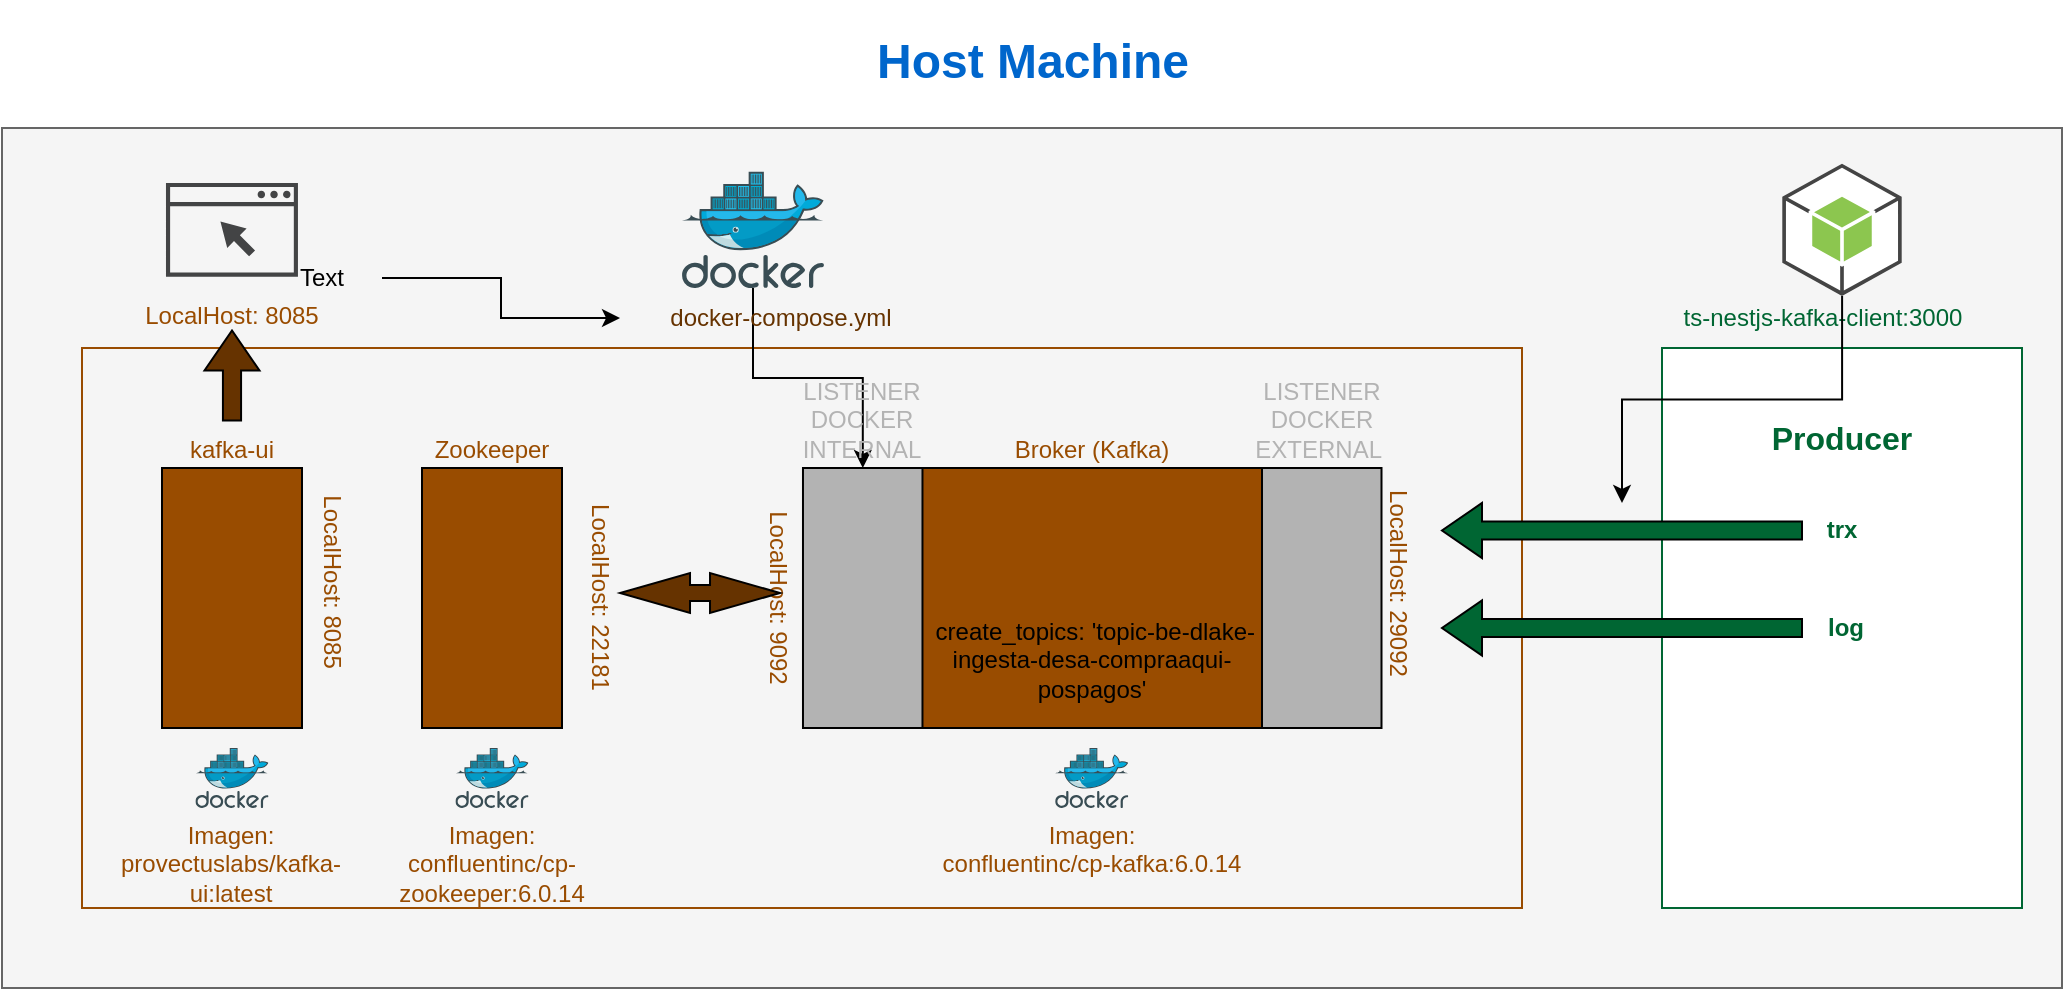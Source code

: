 <mxfile version="24.6.4" type="device">
  <diagram name="Página-1" id="6JuMw-_3IWvTOoNxp95M">
    <mxGraphModel dx="2074" dy="2365" grid="1" gridSize="10" guides="1" tooltips="1" connect="1" arrows="1" fold="1" page="1" pageScale="1" pageWidth="827" pageHeight="1169" background="#ffffff" math="0" shadow="0">
      <root>
        <mxCell id="0" />
        <mxCell id="1" parent="0" />
        <mxCell id="WI-DW6TrRd7pxDAubSdQ-1" value="&lt;h1&gt;Host Machine&lt;/h1&gt;" style="rounded=0;fillColor=#f5f5f5;strokeColor=#666666;verticalAlign=bottom;textShadow=0;html=1;labelPosition=center;verticalLabelPosition=top;align=center;fontStyle=1;fontColor=#0066CC;" vertex="1" parent="1">
          <mxGeometry x="40" y="50" width="1030" height="430" as="geometry" />
        </mxCell>
        <mxCell id="WI-DW6TrRd7pxDAubSdQ-2" value="" style="rounded=0;whiteSpace=wrap;html=1;labelBackgroundColor=none;fillColor=#f5f5f5;fontColor=#994C00;strokeColor=#994C00;labelPosition=center;verticalLabelPosition=top;align=center;verticalAlign=bottom;" vertex="1" parent="1">
          <mxGeometry x="80" y="160" width="720" height="280" as="geometry" />
        </mxCell>
        <mxCell id="WI-DW6TrRd7pxDAubSdQ-19" value="" style="edgeStyle=orthogonalEdgeStyle;rounded=0;orthogonalLoop=1;jettySize=auto;html=1;" edge="1" parent="1" source="WI-DW6TrRd7pxDAubSdQ-3" target="WI-DW6TrRd7pxDAubSdQ-13">
          <mxGeometry relative="1" as="geometry" />
        </mxCell>
        <mxCell id="WI-DW6TrRd7pxDAubSdQ-3" value="" style="image;sketch=0;aspect=fixed;html=1;points=[];align=center;fontSize=12;image=img/lib/mscae/Docker.svg;" vertex="1" parent="1">
          <mxGeometry x="380" y="71.8" width="70.98" height="58.2" as="geometry" />
        </mxCell>
        <mxCell id="WI-DW6TrRd7pxDAubSdQ-4" value="Broker (Kafka)" style="rounded=0;whiteSpace=wrap;html=1;labelBackgroundColor=none;labelPosition=center;verticalLabelPosition=top;align=center;verticalAlign=bottom;fillColor=#994C00;fontColor=#994C00;" vertex="1" parent="1">
          <mxGeometry x="499.75" y="220" width="170.25" height="130" as="geometry" />
        </mxCell>
        <mxCell id="WI-DW6TrRd7pxDAubSdQ-7" value="Imagen:&lt;div&gt;confluentinc/cp-kafka:6.0.14&lt;/div&gt;" style="text;whiteSpace=wrap;html=1;fontColor=#994C00;align=center;" vertex="1" parent="1">
          <mxGeometry x="504.63" y="390" width="160.49" height="20" as="geometry" />
        </mxCell>
        <mxCell id="WI-DW6TrRd7pxDAubSdQ-8" value="" style="image;sketch=0;aspect=fixed;html=1;points=[];align=center;fontSize=12;image=img/lib/mscae/Docker.svg;" vertex="1" parent="1">
          <mxGeometry x="566.58" y="360" width="36.59" height="30" as="geometry" />
        </mxCell>
        <mxCell id="WI-DW6TrRd7pxDAubSdQ-9" value="LISTENER DOCKER EXTERNAL&amp;nbsp;" style="rounded=0;whiteSpace=wrap;fillColor=#B3B3B3;labelPosition=center;verticalLabelPosition=top;align=center;verticalAlign=bottom;fontColor=#B3B3B3;html=1;fontSize=12;" vertex="1" parent="1">
          <mxGeometry x="670" y="220" width="59.75" height="130" as="geometry" />
        </mxCell>
        <mxCell id="WI-DW6TrRd7pxDAubSdQ-10" value="LocalHost: 29092" style="text;whiteSpace=wrap;html=1;fontColor=#994C00;align=center;rotation=90;" vertex="1" parent="1">
          <mxGeometry x="670" y="265" width="140.49" height="25" as="geometry" />
        </mxCell>
        <mxCell id="WI-DW6TrRd7pxDAubSdQ-12" value="&amp;nbsp;create_topics: &#39;topic-be-dlake-ingesta-desa-compraaqui-pospagos&#39;" style="text;html=1;align=center;verticalAlign=middle;whiteSpace=wrap;rounded=0;" vertex="1" parent="1">
          <mxGeometry x="494.87" y="290" width="180" height="52.5" as="geometry" />
        </mxCell>
        <mxCell id="WI-DW6TrRd7pxDAubSdQ-13" value="LISTENER DOCKER INTERNAL" style="rounded=0;whiteSpace=wrap;fillColor=#B3B3B3;labelPosition=center;verticalLabelPosition=top;align=center;verticalAlign=bottom;fontColor=#B3B3B3;html=1;fontSize=12;" vertex="1" parent="1">
          <mxGeometry x="440.49" y="220" width="59.75" height="130" as="geometry" />
        </mxCell>
        <mxCell id="WI-DW6TrRd7pxDAubSdQ-14" value="LocalHost: 9092" style="text;whiteSpace=wrap;html=1;fontColor=#994C00;align=center;rotation=90;" vertex="1" parent="1">
          <mxGeometry x="359.26" y="272.5" width="140.49" height="25" as="geometry" />
        </mxCell>
        <mxCell id="WI-DW6TrRd7pxDAubSdQ-15" value="Zookeeper" style="rounded=0;whiteSpace=wrap;html=1;labelBackgroundColor=none;labelPosition=center;verticalLabelPosition=top;align=center;verticalAlign=bottom;fillColor=#994C00;fontColor=#994C00;" vertex="1" parent="1">
          <mxGeometry x="250" y="220" width="70" height="130" as="geometry" />
        </mxCell>
        <mxCell id="WI-DW6TrRd7pxDAubSdQ-16" value="" style="image;sketch=0;aspect=fixed;html=1;points=[];align=center;fontSize=12;image=img/lib/mscae/Docker.svg;" vertex="1" parent="1">
          <mxGeometry x="266.71" y="360" width="36.59" height="30" as="geometry" />
        </mxCell>
        <mxCell id="WI-DW6TrRd7pxDAubSdQ-17" value="Imagen:&lt;div&gt;confluentinc/cp-zookeeper:6.0.14&lt;/div&gt;" style="text;whiteSpace=wrap;html=1;fontColor=#994C00;align=center;" vertex="1" parent="1">
          <mxGeometry x="204.76" y="390" width="160.49" height="20" as="geometry" />
        </mxCell>
        <mxCell id="WI-DW6TrRd7pxDAubSdQ-47" value="" style="edgeStyle=orthogonalEdgeStyle;rounded=0;orthogonalLoop=1;jettySize=auto;html=1;" edge="1" parent="1" source="WI-DW6TrRd7pxDAubSdQ-20" target="WI-DW6TrRd7pxDAubSdQ-21">
          <mxGeometry relative="1" as="geometry" />
        </mxCell>
        <mxCell id="WI-DW6TrRd7pxDAubSdQ-20" value="Text" style="text;html=1;align=center;verticalAlign=middle;whiteSpace=wrap;rounded=0;" vertex="1" parent="1">
          <mxGeometry x="170" y="110" width="60" height="30" as="geometry" />
        </mxCell>
        <mxCell id="WI-DW6TrRd7pxDAubSdQ-21" value="docker-compose.yml" style="text;html=1;align=center;verticalAlign=middle;whiteSpace=wrap;rounded=0;fontColor=#663300;" vertex="1" parent="1">
          <mxGeometry x="349.01" y="130" width="160.98" height="30" as="geometry" />
        </mxCell>
        <mxCell id="WI-DW6TrRd7pxDAubSdQ-22" value="LocalHost: 22181" style="text;whiteSpace=wrap;html=1;fontColor=#994C00;align=center;rotation=90;" vertex="1" parent="1">
          <mxGeometry x="270.49" y="272.5" width="140.49" height="25" as="geometry" />
        </mxCell>
        <mxCell id="WI-DW6TrRd7pxDAubSdQ-23" value="kafka-ui" style="rounded=0;whiteSpace=wrap;html=1;labelBackgroundColor=none;labelPosition=center;verticalLabelPosition=top;align=center;verticalAlign=bottom;fillColor=#994C00;fontColor=#994C00;" vertex="1" parent="1">
          <mxGeometry x="120" y="220" width="70" height="130" as="geometry" />
        </mxCell>
        <mxCell id="WI-DW6TrRd7pxDAubSdQ-24" value="&lt;div&gt;Imagen: provectuslabs/kafka-ui:latest&lt;span style=&quot;color: rgba(0, 0, 0, 0); font-family: monospace; font-size: 0px; text-align: start; text-wrap: nowrap; background-color: initial;&quot;&gt;%3CmxGraphModel%3E%3Croot%3E%3CmxCell%20id%3D%220%22%2F%3E%3CmxCell%20id%3D%221%22%20parent%3D%220%22%2F%3E%3CmxCell%20id%3D%222%22%20value%3D%22Imagen%3A%26lt%3Bdiv%26gt%3Bconfluentinc%2Fcp-zookeeper%3A6.0.14%26lt%3B%2Fdiv%26gt%3B%22%20style%3D%22text%3BwhiteSpace%3Dwrap%3Bhtml%3D1%3BfontColor%3D%23994C00%3Balign%3Dcenter%3B%22%20vertex%3D%221%22%20parent%3D%221%22%3E%3CmxGeometry%20x%3D%22204.76%22%20y%3D%22390%22%20width%3D%22160.49%22%20height%3D%2220%22%20as%3D%22geometry%22%2F%3E%3C%2FmxCell%3E%3C%2Froot%3E%3C%2FmxGraphModel%3E&lt;/span&gt;&lt;/div&gt;" style="text;whiteSpace=wrap;html=1;fontColor=#994C00;align=center;" vertex="1" parent="1">
          <mxGeometry x="107.37" y="390" width="95.25" height="20" as="geometry" />
        </mxCell>
        <mxCell id="WI-DW6TrRd7pxDAubSdQ-25" value="" style="image;sketch=0;aspect=fixed;html=1;points=[];align=center;fontSize=12;image=img/lib/mscae/Docker.svg;" vertex="1" parent="1">
          <mxGeometry x="136.7" y="360" width="36.59" height="30" as="geometry" />
        </mxCell>
        <mxCell id="WI-DW6TrRd7pxDAubSdQ-30" value="" style="sketch=0;pointerEvents=1;shadow=0;dashed=0;html=1;strokeColor=none;fillColor=#434445;aspect=fixed;labelPosition=center;verticalLabelPosition=bottom;verticalAlign=top;align=center;outlineConnect=0;shape=mxgraph.vvd.web_browser;" vertex="1" parent="1">
          <mxGeometry x="121.99" y="77.47" width="65.99" height="46.85" as="geometry" />
        </mxCell>
        <mxCell id="WI-DW6TrRd7pxDAubSdQ-31" value="LocalHost: 8085" style="text;whiteSpace=wrap;html=1;fontColor=#994C00;align=center;rotation=90;" vertex="1" parent="1">
          <mxGeometry x="136.7" y="265" width="140.49" height="25" as="geometry" />
        </mxCell>
        <mxCell id="WI-DW6TrRd7pxDAubSdQ-32" value="&lt;h2&gt;&lt;br&gt;&lt;/h2&gt;" style="rounded=0;whiteSpace=wrap;html=1;fillColor=#FFFFFF;strokeColor=#006633;labelPosition=center;verticalLabelPosition=top;align=center;verticalAlign=bottom;fontColor=#006633;" vertex="1" parent="1">
          <mxGeometry x="870" y="160" width="180" height="280" as="geometry" />
        </mxCell>
        <mxCell id="WI-DW6TrRd7pxDAubSdQ-33" value="ts-nestjs-kafka-client:3000" style="text;html=1;align=center;verticalAlign=middle;whiteSpace=wrap;rounded=0;fontColor=#006633;" vertex="1" parent="1">
          <mxGeometry x="870" y="130" width="160.98" height="30" as="geometry" />
        </mxCell>
        <mxCell id="WI-DW6TrRd7pxDAubSdQ-39" value="" style="html=1;shadow=0;dashed=0;align=center;verticalAlign=middle;shape=mxgraph.arrows2.arrow;dy=0.67;dx=20;notch=0;rotation=-180;fillColor=#006633;" vertex="1" parent="1">
          <mxGeometry x="760" y="286.25" width="180" height="27.5" as="geometry" />
        </mxCell>
        <mxCell id="WI-DW6TrRd7pxDAubSdQ-40" value="" style="html=1;shadow=0;dashed=0;align=center;verticalAlign=middle;shape=mxgraph.arrows2.arrow;dy=0.67;dx=20;notch=0;rotation=-90;fillColor=#663300;" vertex="1" parent="1">
          <mxGeometry x="132.5" y="160" width="45" height="27.5" as="geometry" />
        </mxCell>
        <mxCell id="WI-DW6TrRd7pxDAubSdQ-43" value="" style="html=1;shadow=0;dashed=0;align=center;verticalAlign=middle;shape=mxgraph.arrows2.twoWayArrow;dy=0.6;dx=35;fillColor=#663300;" vertex="1" parent="1">
          <mxGeometry x="349.01" y="272.5" width="80" height="20" as="geometry" />
        </mxCell>
        <mxCell id="WI-DW6TrRd7pxDAubSdQ-44" value="Producer" style="text;html=1;align=center;verticalAlign=middle;whiteSpace=wrap;rounded=0;fontColor=#006633;fontSize=16;fontStyle=1" vertex="1" parent="1">
          <mxGeometry x="900" y="190" width="120" height="30" as="geometry" />
        </mxCell>
        <mxCell id="WI-DW6TrRd7pxDAubSdQ-46" value="LocalHost: 8085" style="text;whiteSpace=wrap;html=1;fontColor=#994C00;align=center;rotation=0;" vertex="1" parent="1">
          <mxGeometry x="110.0" y="130" width="90" height="25" as="geometry" />
        </mxCell>
        <mxCell id="WI-DW6TrRd7pxDAubSdQ-53" value="" style="edgeStyle=orthogonalEdgeStyle;rounded=0;orthogonalLoop=1;jettySize=auto;html=1;" edge="1" parent="1" source="WI-DW6TrRd7pxDAubSdQ-48" target="WI-DW6TrRd7pxDAubSdQ-51">
          <mxGeometry relative="1" as="geometry" />
        </mxCell>
        <mxCell id="WI-DW6TrRd7pxDAubSdQ-48" value="" style="outlineConnect=0;dashed=0;verticalLabelPosition=bottom;verticalAlign=top;align=center;html=1;shape=mxgraph.aws3.android;fillColor=#8CC64F;gradientColor=none;fontColor=#006633;" vertex="1" parent="1">
          <mxGeometry x="930.15" y="67.85" width="59.7" height="66.11" as="geometry" />
        </mxCell>
        <mxCell id="WI-DW6TrRd7pxDAubSdQ-49" value="trx" style="text;html=1;align=center;verticalAlign=middle;whiteSpace=wrap;rounded=0;fontColor=#006633;fontSize=12;fontStyle=1" vertex="1" parent="1">
          <mxGeometry x="925" y="237.5" width="70" height="27.5" as="geometry" />
        </mxCell>
        <mxCell id="WI-DW6TrRd7pxDAubSdQ-50" value="log" style="text;html=1;align=center;verticalAlign=middle;whiteSpace=wrap;rounded=0;fontColor=#006633;fontSize=12;fontStyle=1" vertex="1" parent="1">
          <mxGeometry x="926.75" y="286.25" width="70" height="27.5" as="geometry" />
        </mxCell>
        <mxCell id="WI-DW6TrRd7pxDAubSdQ-51" value="" style="html=1;shadow=0;dashed=0;align=center;verticalAlign=middle;shape=mxgraph.arrows2.arrow;dy=0.67;dx=20;notch=0;rotation=-180;fillColor=#006633;" vertex="1" parent="1">
          <mxGeometry x="760" y="237.5" width="180" height="27.5" as="geometry" />
        </mxCell>
      </root>
    </mxGraphModel>
  </diagram>
</mxfile>
